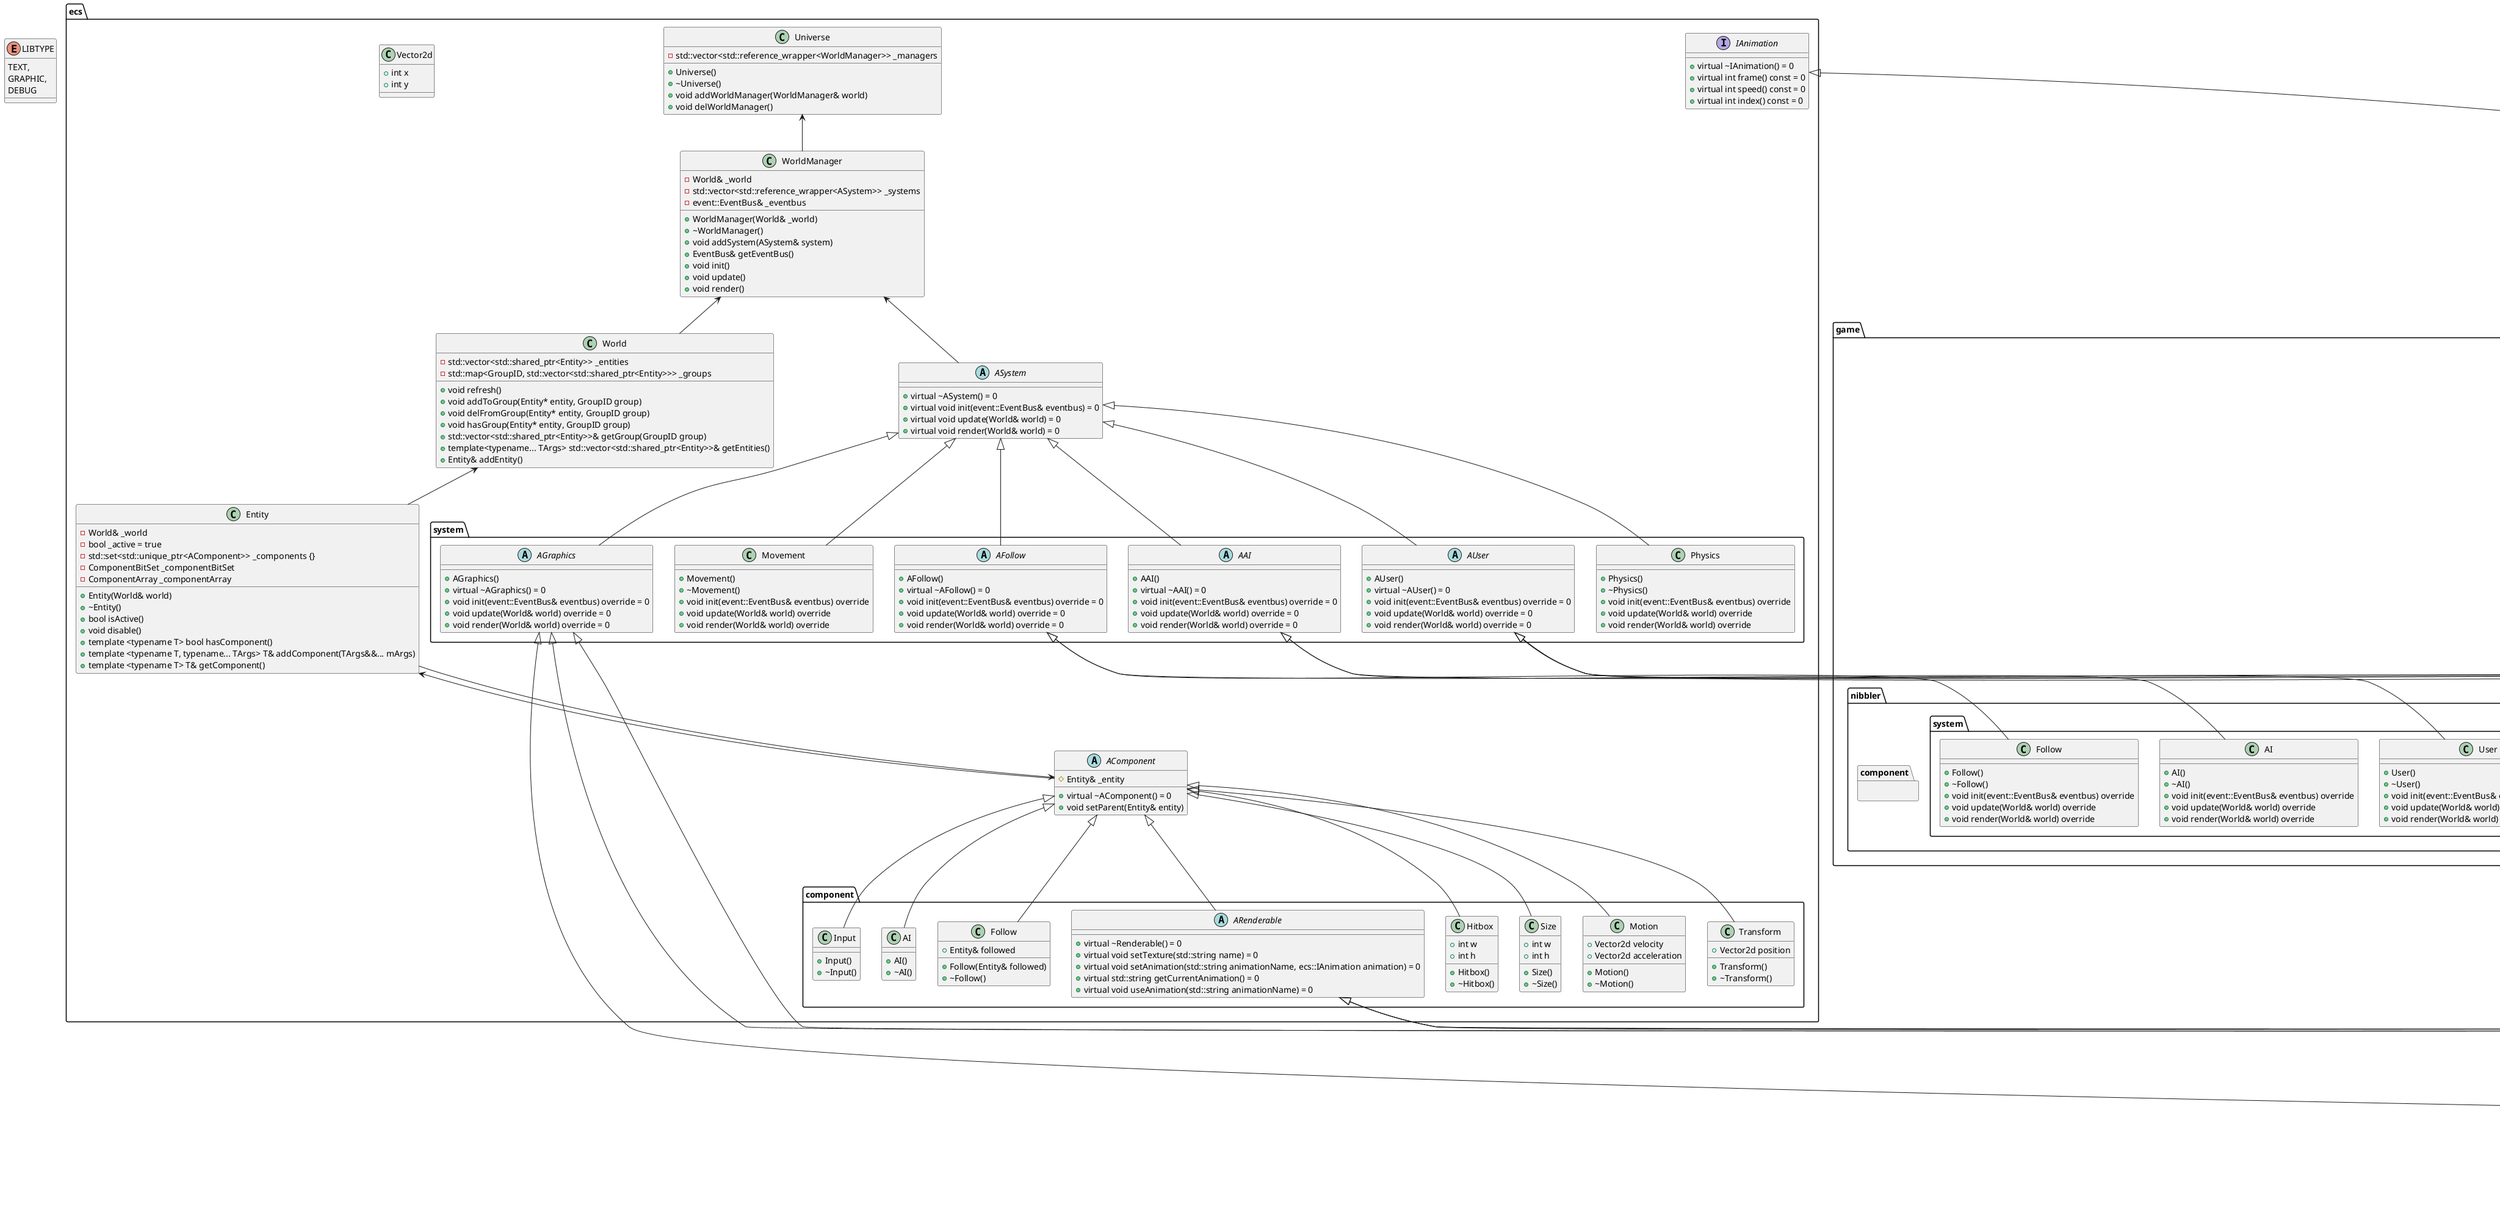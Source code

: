 @startuml

enum LIBTYPE {
    TEXT,
    GRAPHIC,
    DEBUG
}

namespace ecs {
    ' using ComponentID = std::size_t
    ' using GroupID = std::string

    'inline ComponentID getNewComponentTypeID()
    'template <typename T> inline ComponentID getComponentTypeID() noexcept

    'inline GroupID getNewComponentTypeID()
    'inline GroupID getComponentTypeID(GroupID groupName) noexcept

    'constexpr std::size_t maxComponents = 32
    'constexpr std::size_t maxGroups = 64

    'using ComponentBitSet = std::bitset<maxComponents>
    'using ComponentArray = std::array<ecs::AComponent*, maxComponents>

    class Universe {
        - std::vector<std::reference_wrapper<WorldManager>> _managers

        + Universe()
        + ~Universe()
        + void addWorldManager(WorldManager& world)
        + void delWorldManager()
    }

    class WorldManager {
        - World& _world
        - std::vector<std::reference_wrapper<ASystem>> _systems
        - event::EventBus& _eventbus

        + WorldManager(World& _world)
        + ~WorldManager()
        + void addSystem(ASystem& system)
        + EventBus& getEventBus()
        + void init()
        + void update()
        + void render()
    }
    ecs.Universe <-- WorldManager

    class World {
        - std::vector<std::shared_ptr<Entity>> _entities
        - std::map<GroupID, std::vector<std::shared_ptr<Entity>>> _groups

        + void refresh()
        + void addToGroup(Entity* entity, GroupID group)
        + void delFromGroup(Entity* entity, GroupID group)
        + void hasGroup(Entity* entity, GroupID group)
        + std::vector<std::shared_ptr<Entity>>& getGroup(GroupID group)
        + template<typename... TArgs> std::vector<std::shared_ptr<Entity>>& getEntities()
        + Entity& addEntity()
    }
    ecs.WorldManager <-- World

    class Entity {
        - World& _world
        - bool _active = true
        - std::set<std::unique_ptr<AComponent>> _components {}
        - ComponentBitSet _componentBitSet
        - ComponentArray _componentArray

        + Entity(World& world)
        + ~Entity()
        + bool isActive()
        + void disable()
        + template <typename T> bool hasComponent()
        + template <typename T, typename... TArgs> T& addComponent(TArgs&&... mArgs)
        + template <typename T> T& getComponent()
    }
    ecs.World <-- Entity
    ecs.AComponent <-- Entity

    abstract AComponent {
        # Entity& _entity

        + virtual ~AComponent() = 0
        + void setParent(Entity& entity)
    }
    ecs.Entity <-- AComponent

    interface IAnimation {
        + virtual ~IAnimation() = 0
        + virtual int frame() const = 0
        + virtual int speed() const = 0
        + virtual int index() const = 0
    }

    class Vector2d {
        + int x
        + int y
    }

    namespace component {
        class Transform {
            + Vector2d position

            + Transform()
            + ~Transform()
        }
        ecs.AComponent <|-- Transform

        class Motion {
            + Vector2d velocity
            + Vector2d acceleration

            + Motion()
            + ~Motion()
        }
        ecs.AComponent <|-- Motion

        class Size {
            + int w
            + int h

            + Size()
            + ~Size()
        }
        ecs.AComponent <|-- Size

        class Hitbox {
            + int w
            + int h

            + Hitbox()
            + ~Hitbox()
        }
        ecs.AComponent <|-- Hitbox

        abstract ARenderable {
            + virtual ~Renderable() = 0
            + virtual void setTexture(std::string name) = 0
            + virtual void setAnimation(std::string animationName, ecs::IAnimation animation) = 0
            + virtual std::string getCurrentAnimation() = 0
            + virtual void useAnimation(std::string animationName) = 0 
        }
        ecs.AComponent <|-- ARenderable

        class Follow {
            + Entity& followed

            + Follow(Entity& followed)
            + ~Follow()
        }
        ecs.AComponent <|-- Follow

        class AI {
            + AI()
            + ~AI()
        }
        ecs.AComponent <|-- AI

        class Input {
            + Input()
            + ~Input()
        }
        ecs.AComponent <|-- Input
    }

    abstract ASystem {
        + virtual ~ASystem() = 0
        + virtual void init(event::EventBus& eventbus) = 0
        + virtual void update(World& world) = 0
        + virtual void render(World& world) = 0
    }
    ecs.WorldManager <-- ASystem

    namespace system {
        ' Checks for collisions (use Transform and Hitbox)
        class Physics {
            + Physics()
            + ~Physics()
            + void init(event::EventBus& eventbus) override
            + void update(World& world) override
            + void render(World& world) override
        }
        ecs.ASystem <|-- Physics

        ' Allow User to be moved (use Motion and Input)
        abstract AUser {
            + AUser()
            + virtual ~AUser() = 0
            + void init(event::EventBus& eventbus) override = 0
            + void update(World& world) override = 0
            + void render(World& world) override = 0
        }
        ecs.ASystem <|-- AUser

        ' Moves AI (use Motion and AI)
        abstract AAI {
            + AAI()
            + virtual ~AAI() = 0
            + void init(event::EventBus& eventbus) override = 0
            + void update(World& world) override = 0
            + void render(World& world) override = 0
        }
        ecs.ASystem <|-- AAI

        ' Allow entity to follow another entity (use Motion and Follow)
        abstract AFollow {
            + AFollow()
            + virtual ~AFollow() = 0
            + void init(event::EventBus& eventbus) override = 0
            + void update(World& world) override = 0
            + void render(World& world) override = 0
        }
        ecs.ASystem <|-- AFollow

        ' Update velocity and position (use Transform and Motion)
        class Movement {
            + Movement()
            + ~Movement()
            + void init(event::EventBus& eventbus) override
            + void update(World& world) override
            + void render(World& world) override
        }
        ecs.ASystem <|-- Movement

        ' Draws sprites to the screen (use ARenderable, Size and Transform)
        abstract AGraphics {
            + AGraphics()
            + virtual ~AGraphics() = 0
            + void init(event::EventBus& eventbus) override = 0
            + void update(World& world) override = 0
            + void render(World& world) override = 0
        }
        ecs.ASystem <|-- AGraphics
    }
}

namespace graphical {
    interface IGraphical {
        + virtual ~IGraphical() = 0
        + virtual std::string getName() = 0
        + virtual LIBTYPE getType() = 0
        + virtual ecs::component::ARenderable createRenderable(std::vector<std::string> paths, bool isAnimated = false) = 0
        + virtual ecs::IAnimation createAnimation(int index, int frame, int speed) = 0
        + virtual ecs::system::AGraphics createGraphics() = 0
        + virtual void eventHandler(EventBus& eventbus) = 0
    }

    abstract AGraphical {    
        + AGraphical(LIBTYPE type, std::string name, Universe& universe)
        + ~AGraphical() override = 0
        + std::string getName() override
        + LIBTYPE getType() override
        + ecs::component::ARenderable createRenderable(std::vector<std::string> paths, bool isAnimated = false) override = 0
        + ecs::IAnimation createAnimation(int index, int frame, int speed) override = 0
        + ecs::system::AGraphics createGraphics() override = 0
        + void eventHandler(EventBus& eventbus) override = 0
    }
    IGraphical <|-- AGraphical

    class Animation {
        + Animation(int index, int frame, int speed)
        + ~Animation()
        + int frame() const override
        + int speed() const override
        + int index() const override
    }
    ecs.IAnimation <|-- Animation

    namespace sfml {
        class Graphical {
            + Graphical(Universe& universe)
            + ~Graphical()
            + LIBTYPE getType() override
            + ecs::component::ARenderable createRenderable(std::vector<std::string> paths, bool isAnimated = false) override
            + ecs::IAnimation createAnimation(int index, int frame, int speed) override
        }
        graphical.AGraphical <|-- Graphical

        namespace component {
            class Renderable {
                + Sprite(std::string name, bool isAnimated = false)
                + ~Sprite()
                + void setTexture(std::string name) override
                + void setAnimation(std::string animationName, ecs::IAnimation animation) override
                + std::string getCurrentAnimation() override
                + void useAnimation(std::string animationName) override
            }
            ecs.component.ARenderable <|-- Renderable
        }

        namespace system {
            class Graphics {
                + Graphics()
                + ~Graphics()
                + void init(event::EventBus& eventbus) override
                + void update(World& world) override
                + void render(World& world) override
            }
            ecs.system.AGraphics <|-- Graphics
        }
    }

    namespace sdl {
        class Graphical {
            + Graphical(Universe& universe)
            + ~Graphical()
            + LIBTYPE getType() override
            + ecs::component::ARenderable createRenderable(std::vector<std::string> paths, bool isAnimated = false) override
            + ecs::IAnimation createAnimation(int index, int frame, int speed) override
            + ecs::system::AGraphics createGraphics() override
            + void eventHandler(EventBus& eventbus) override
        }
        graphical.AGraphical <|-- Graphical

        namespace component {
            class Renderable {
                + Sprite(std::string name, bool isAnimated = false)
                + ~Sprite()
                + void setTexture(std::string name) override
                + void setAnimation(std::string animationName, ecs::IAnimation animation) override
                + std::string getCurrentAnimation() override
                + void useAnimation(std::string animationName) override
            }
            ecs.component.ARenderable <|-- Renderable
        }

        namespace system {
            class Graphics {
                + Graphics()
                + ~Graphics()
                + void init(event::EventBus& eventbus) override
                + void update(World& world) override
                + void render(World& world) override
            }
            ecs.system.AGraphics <|-- Graphics
        }
    }

    namespace ncurses {
        class Graphical {
            + Graphical(Universe& universe)
            + ~Graphical()
            + LIBTYPE getType() override
            + ecs::component::ARenderable createRenderable(std::vector<std::string> paths, bool isAnimated = false) override
            + ecs::IAnimation createAnimation(int index, int frame, int speed) override
            + ecs::system::AGraphics createGraphics() override
            + void eventHandler(EventBus& eventbus) override
        }
        graphical.AGraphical <|-- Graphical

        namespace component {
            class Renderable {
                + Sprite(std::string name, bool isAnimated = false)
                + ~Sprite()
                + void setAnimation(std::string animationName, ecs::IAnimation animation) override
                + std::string getCurrentAnimation() override
                + void useAnimation(std::string animationName) override
            }
            ecs.component.ARenderable <|-- Renderable
        }

        namespace system {
            class Graphics {
                + Graphics()
                + ~Graphics()
                + void init(event::EventBus& eventbus) override
                + void update(World& world) override
                + void render(World& world) override
            }
            ecs.system.AGraphics <|-- Graphics
        }
    }
}

namespace game {
    interface IGame {
        + virtual ~IGame() = 0
        + virtual std::string getName() = 0
        + virtual void init() = 0
        + virtual void setGraphical(IGraphical& graph) = 0
        + virtual ecs::system::AFollow createFollow() = 0
        + virtual ecs::system::AAI createAI() = 0
        + virtual ecs::system::AUser createUser() = 0
    }

    abstract AGame {
        + AGame(Universe& universe, IGraphical& graph, std::string name)
        + virtual ~AGame() = 0
        + std::string getName() override
        + void init() override = 0
        + void setGraphical(IGraphical& graph) override
        + ecs::system::AFollow createFollow() override = 0
        + ecs::system::AAI createAI() override = 0
        + ecs::system::AUser createUser() override = 0
    }
    IGame <|-- AGame

    namespace nibbler {
        class Game {
            + Game(Universe& universe, IGraphical& graph)
            + ~Game()
            + void init() override
            + ecs::system::AFollow createFollow() override
            + ecs::system::AAI createAI() override
            + ecs::system::AUser createUser() override
        }
        game.AGame <|-- Game

        namespace component {
            
        }

        namespace system {
            class User {
                + User()
                + ~User()
                + void init(event::EventBus& eventbus) override
                + void update(World& world) override
                + void render(World& world) override
            }
            ecs.system.AUser <|-- User

            class AI {
                + AI()
                + ~AI()
                + void init(event::EventBus& eventbus) override
                + void update(World& world) override
                + void render(World& world) override
            }
            ecs.system.AAI <|-- AI

            class Follow {
                + Follow()
                + ~Follow()
                + void init(event::EventBus& eventbus) override
                + void update(World& world) override
                + void render(World& world) override
            }
            ecs.system.AFollow <|-- Follow
        }
    }

    namespace pacman {
        class Game {
            + Game(Universe& universe, IGraphical& graph)
            + ~Game()
            + void init() override
            + ecs::system::AFollow createFollow() override
            + ecs::system::AAI createAI() override
            + ecs::system::AUser createUser() override
        }
        game.AGame <|-- Game

        namespace component {
            
        }

        namespace system {
            class User {
                + User()
                + ~User()
                + void init(event::EventBus& eventbus) override
                + void update(World& world) override
                + void render(World& world) override
            }
            ecs.system.AUser <|-- User

            class AI {
                + AI()
                + ~AI()
                + void init(event::EventBus& eventbus) override
                + void update(World& world) override
                + void render(World& world) override
            }
            ecs.system.AAI <|-- AI

            class Follow {
                + Follow()
                + ~Follow()
                + void init(event::EventBus& eventbus) override
                + void update(World& world) override
                + void render(World& world) override
            }
            ecs.system.AFollow <|-- Follow
        }
    }
}

' DON'T REUSE THE CORE
namespace core {
    class Core {
        + Core()
        + ~Core()
        + Universe& addUniverse()
        + void loadGraphicals()
        + void loadGames()
        + IGraphical& getCurrentGraphical()
        + void setCurrentGraphical(std::size_t index)
        + IGame& getCurrentGame()
        + void setCurrentGame(std::size_t index)
        + Menu createMenu()
    }

    class Menu {
        + Menu(Universe& universe, std::vector<IGraphical>& graphicals, std::vector<IGame>& games)
        + ~Menu()
        + void init()
        - void createSystems()
        - void createEntities()
        + ecs::system::AUser createUser()
    }
    game.IGame <|-- Menu

    namespace system {
        class User {
            + User()
            + ~User()
            + void init(event::EventBus& eventbus) override
            + void update(World& world) override
            + void render(World& world) override
        }
        ecs.system.AUser <|-- User
    }
}

namespace event {
    class Event {
        + Event()
        + ~Event()
    }

    class InputEvent {

    }
    event.Event <|-- InputEvent

    class CollisionEvent {

    }
    event.Event <|-- CollisionEvent

    abstract AFunctionHandler {
        - virtual void call(Event* event) = 0
        + void exec(Event* event)
    }

    ' template<class T, class EventType>
    class FunctionHandler {
        ' typedef void (T::*MemberFunction)(EventType*)

        + FunctionHandler(T* instance, MemberFunction memberFunction)
        + void call(Event* event) override
    }
    event.AFunctionHandler <|-- FunctionHandler

    class EventBus {
        + template<class T, class EventType> void subscribe(T * instance, void (T::*memberFunction)(EventType *))
        + template<typename EventType> void publish(EventType* event) 
    }
}

@enduml